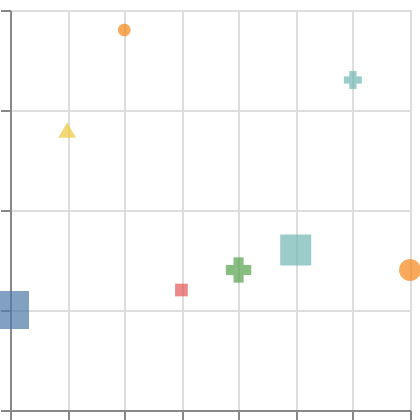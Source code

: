 {
  "$schema": "https://vega.github.io/schema/vega-lite/v5.json",
  "autosize": "none",
  "data": {
    "values": [
      {
        "date": "2001-01-01",
        "valA": 10,
        "valB": 0,
        "valC": 9,
        "valD": "B"
      },
      {
        "date": "2001-01-02",
        "valA": 28,
        "valB": 8,
        "valC": 2,
        "valD": "C"
      },
      {
        "date": "2001-01-03",
        "valA": 38,
        "valB": 1,
        "valC": 1,
        "valD": "A"
      },
      {
        "date": "2001-01-04",
        "valA": 12,
        "valB": 4,
        "valC": 1,
        "valD": "B"
      },
      {
        "date": "2001-01-05",
        "valA": 14,
        "valB": 6,
        "valC": 4,
        "valD": "D"
      },
      {
        "date": "2001-01-06",
        "valA": 16,
        "valB": 5,
        "valC": 6,
        "valD": "B"
      },
      {
        "date": "2001-01-07",
        "valA": 33,
        "valB": 5,
        "valC": 2,
        "valD": "D"
      },
      {
        "date": "2001-01-08",
        "valA": 14,
        "valB": 1,
        "valC": 3,
        "valD": "A"
      }
    ]
  },
  "mark": {
    "type": "point",
    "filled": true
  },
  "encoding": {
    "x": {
      "field": "date",
      "type": "temporal"
    },
    "y": {
      "field": "valA",
      "type": "quantitative"
    },
    "color": {
      "field": "valB",
      "type": "nominal"
    },
    "size": {
      "field": "valC",
      "type": "quantitative"
    },
    "shape": {
      "field": "valD",
      "type": "ordinal"
    }
  }
}